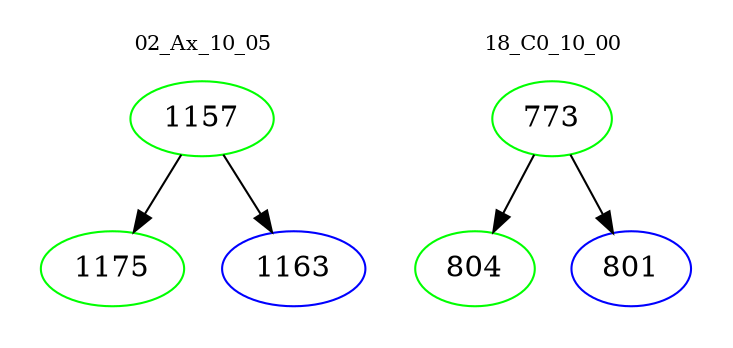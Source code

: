 digraph{
subgraph cluster_0 {
color = white
label = "02_Ax_10_05";
fontsize=10;
T0_1157 [label="1157", color="green"]
T0_1157 -> T0_1175 [color="black"]
T0_1175 [label="1175", color="green"]
T0_1157 -> T0_1163 [color="black"]
T0_1163 [label="1163", color="blue"]
}
subgraph cluster_1 {
color = white
label = "18_C0_10_00";
fontsize=10;
T1_773 [label="773", color="green"]
T1_773 -> T1_804 [color="black"]
T1_804 [label="804", color="green"]
T1_773 -> T1_801 [color="black"]
T1_801 [label="801", color="blue"]
}
}
